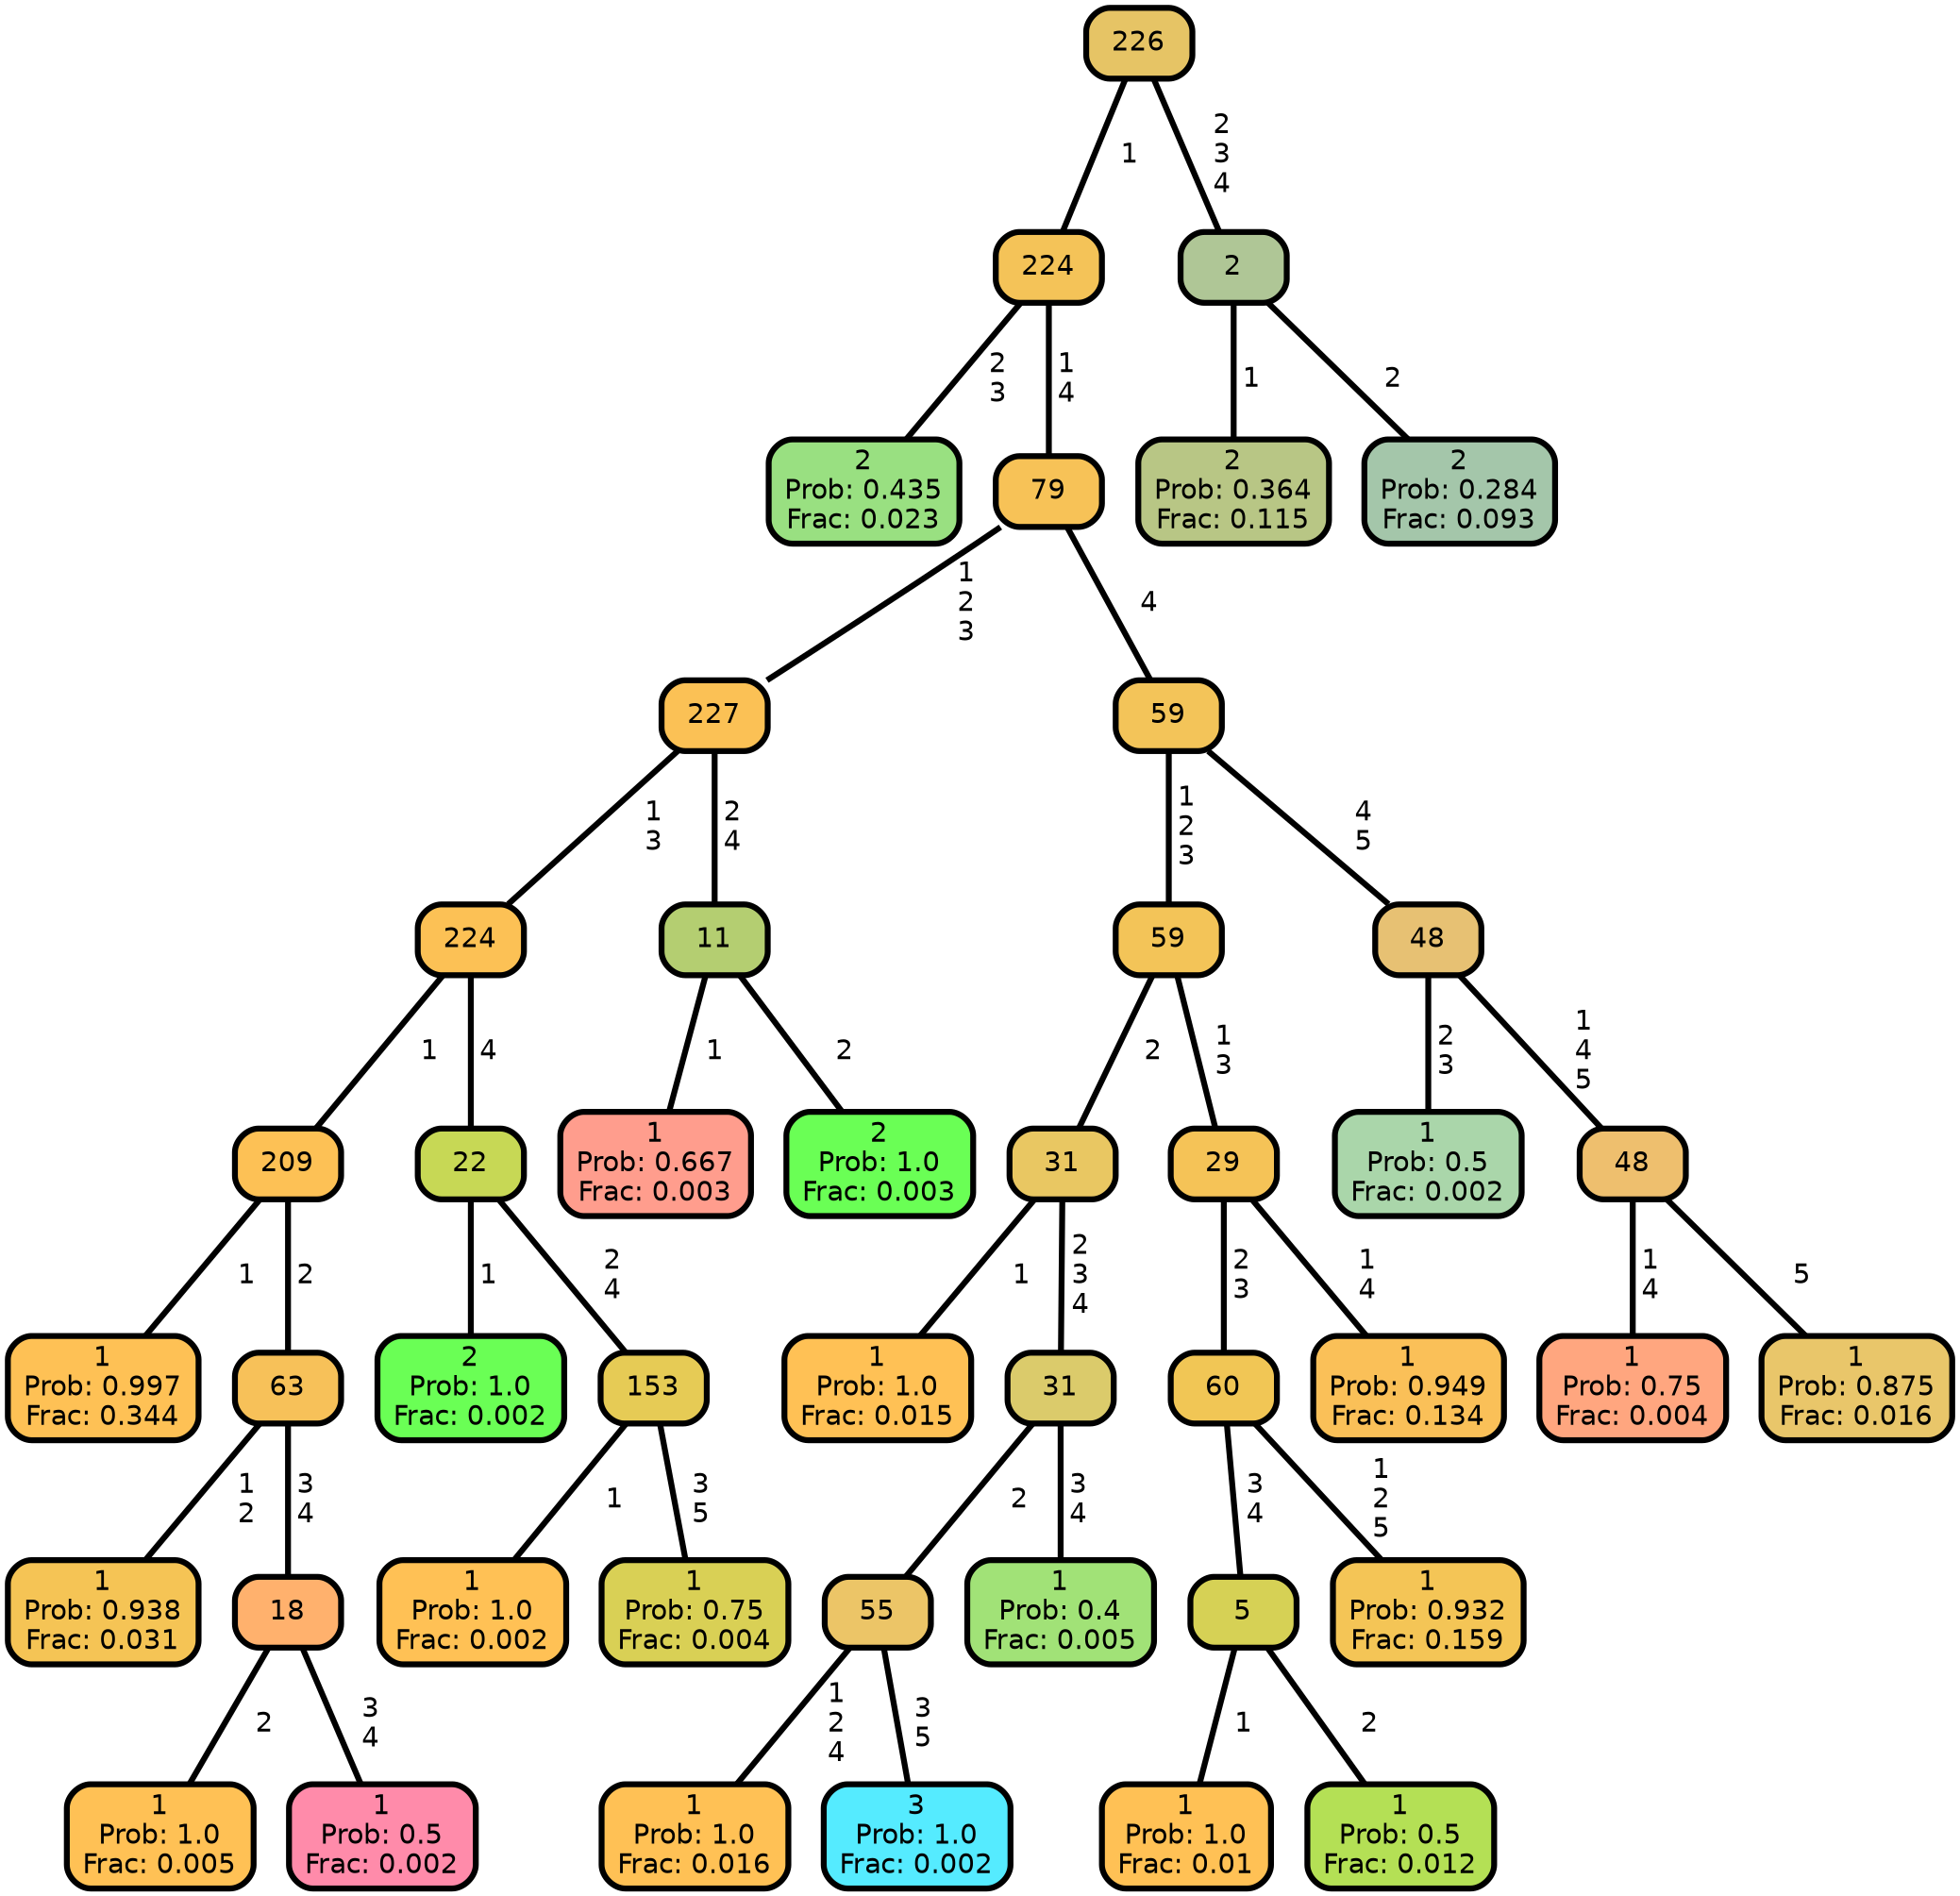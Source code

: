 graph Tree {
node [shape=box, style="filled, rounded",color="black",penwidth="3",fontcolor="black",                 fontname=helvetica] ;
graph [ranksep="0 equally", splines=straight,                 bgcolor=transparent, dpi=200] ;
edge [fontname=helvetica, color=black] ;
0 [label="2
Prob: 0.435
Frac: 0.023", fillcolor="#99e081"] ;
1 [label="224", fillcolor="#f4c358"] ;
2 [label="1
Prob: 0.997
Frac: 0.344", fillcolor="#fec155"] ;
3 [label="209", fillcolor="#fdc155"] ;
4 [label="1
Prob: 0.938
Frac: 0.031", fillcolor="#f5c455"] ;
5 [label="63", fillcolor="#f7c159"] ;
6 [label="1
Prob: 1.0
Frac: 0.005", fillcolor="#ffc155"] ;
7 [label="18", fillcolor="#ffb16d"] ;
8 [label="1
Prob: 0.5
Frac: 0.002", fillcolor="#ff8baa"] ;
9 [label="224", fillcolor="#fcc155"] ;
10 [label="2
Prob: 1.0
Frac: 0.002", fillcolor="#6aff55"] ;
11 [label="22", fillcolor="#c7d855"] ;
12 [label="1
Prob: 1.0
Frac: 0.002", fillcolor="#ffc155"] ;
13 [label="153", fillcolor="#e6cb55"] ;
14 [label="1
Prob: 0.75
Frac: 0.004", fillcolor="#d9d055"] ;
15 [label="227", fillcolor="#fbc155"] ;
16 [label="1
Prob: 0.667
Frac: 0.003", fillcolor="#ff9d8d"] ;
17 [label="11", fillcolor="#b4ce71"] ;
18 [label="2
Prob: 1.0
Frac: 0.003", fillcolor="#6aff55"] ;
19 [label="79", fillcolor="#f7c257"] ;
20 [label="1
Prob: 1.0
Frac: 0.015", fillcolor="#ffc155"] ;
21 [label="31", fillcolor="#e9c762"] ;
22 [label="1
Prob: 1.0
Frac: 0.016", fillcolor="#ffc155"] ;
23 [label="55", fillcolor="#ecc567"] ;
24 [label="3
Prob: 1.0
Frac: 0.002", fillcolor="#55ebff"] ;
25 [label="31", fillcolor="#dbcb6b"] ;
26 [label="1
Prob: 0.4
Frac: 0.005", fillcolor="#a1e277"] ;
27 [label="59", fillcolor="#f3c458"] ;
28 [label="1
Prob: 1.0
Frac: 0.01", fillcolor="#ffc155"] ;
29 [label="5", fillcolor="#d6d155"] ;
30 [label="1
Prob: 0.5
Frac: 0.012", fillcolor="#b4e055"] ;
31 [label="60", fillcolor="#f1c655"] ;
32 [label="1
Prob: 0.932
Frac: 0.159", fillcolor="#f4c556"] ;
33 [label="29", fillcolor="#f5c357"] ;
34 [label="1
Prob: 0.949
Frac: 0.134", fillcolor="#fac058"] ;
35 [label="59", fillcolor="#f3c459"] ;
36 [label="1
Prob: 0.5
Frac: 0.002", fillcolor="#aad6aa"] ;
37 [label="48", fillcolor="#e7c173"] ;
38 [label="1
Prob: 0.75
Frac: 0.004", fillcolor="#ffa67f"] ;
39 [label="48", fillcolor="#eebf6e"] ;
40 [label="1
Prob: 0.875
Frac: 0.016", fillcolor="#e9c66a"] ;
41 [label="226", fillcolor="#e6c465"] ;
42 [label="2
Prob: 0.364
Frac: 0.115", fillcolor="#b8c685"] ;
43 [label="2", fillcolor="#afc696"] ;
44 [label="2
Prob: 0.284
Frac: 0.093", fillcolor="#a4c6aa"] ;
1 -- 0 [label=" 2\n 3",penwidth=3] ;
1 -- 19 [label=" 1\n 4",penwidth=3] ;
3 -- 2 [label=" 1",penwidth=3] ;
3 -- 5 [label=" 2",penwidth=3] ;
5 -- 4 [label=" 1\n 2",penwidth=3] ;
5 -- 7 [label=" 3\n 4",penwidth=3] ;
7 -- 6 [label=" 2",penwidth=3] ;
7 -- 8 [label=" 3\n 4",penwidth=3] ;
9 -- 3 [label=" 1",penwidth=3] ;
9 -- 11 [label=" 4",penwidth=3] ;
11 -- 10 [label=" 1",penwidth=3] ;
11 -- 13 [label=" 2\n 4",penwidth=3] ;
13 -- 12 [label=" 1",penwidth=3] ;
13 -- 14 [label=" 3\n 5",penwidth=3] ;
15 -- 9 [label=" 1\n 3",penwidth=3] ;
15 -- 17 [label=" 2\n 4",penwidth=3] ;
17 -- 16 [label=" 1",penwidth=3] ;
17 -- 18 [label=" 2",penwidth=3] ;
19 -- 15 [label=" 1\n 2\n 3",penwidth=3] ;
19 -- 35 [label=" 4",penwidth=3] ;
21 -- 20 [label=" 1",penwidth=3] ;
21 -- 25 [label=" 2\n 3\n 4",penwidth=3] ;
23 -- 22 [label=" 1\n 2\n 4",penwidth=3] ;
23 -- 24 [label=" 3\n 5",penwidth=3] ;
25 -- 23 [label=" 2",penwidth=3] ;
25 -- 26 [label=" 3\n 4",penwidth=3] ;
27 -- 21 [label=" 2",penwidth=3] ;
27 -- 33 [label=" 1\n 3",penwidth=3] ;
29 -- 28 [label=" 1",penwidth=3] ;
29 -- 30 [label=" 2",penwidth=3] ;
31 -- 29 [label=" 3\n 4",penwidth=3] ;
31 -- 32 [label=" 1\n 2\n 5",penwidth=3] ;
33 -- 31 [label=" 2\n 3",penwidth=3] ;
33 -- 34 [label=" 1\n 4",penwidth=3] ;
35 -- 27 [label=" 1\n 2\n 3",penwidth=3] ;
35 -- 37 [label=" 4\n 5",penwidth=3] ;
37 -- 36 [label=" 2\n 3",penwidth=3] ;
37 -- 39 [label=" 1\n 4\n 5",penwidth=3] ;
39 -- 38 [label=" 1\n 4",penwidth=3] ;
39 -- 40 [label=" 5",penwidth=3] ;
41 -- 1 [label=" 1",penwidth=3] ;
41 -- 43 [label=" 2\n 3\n 4",penwidth=3] ;
43 -- 42 [label=" 1",penwidth=3] ;
43 -- 44 [label=" 2",penwidth=3] ;
{rank = same;}}